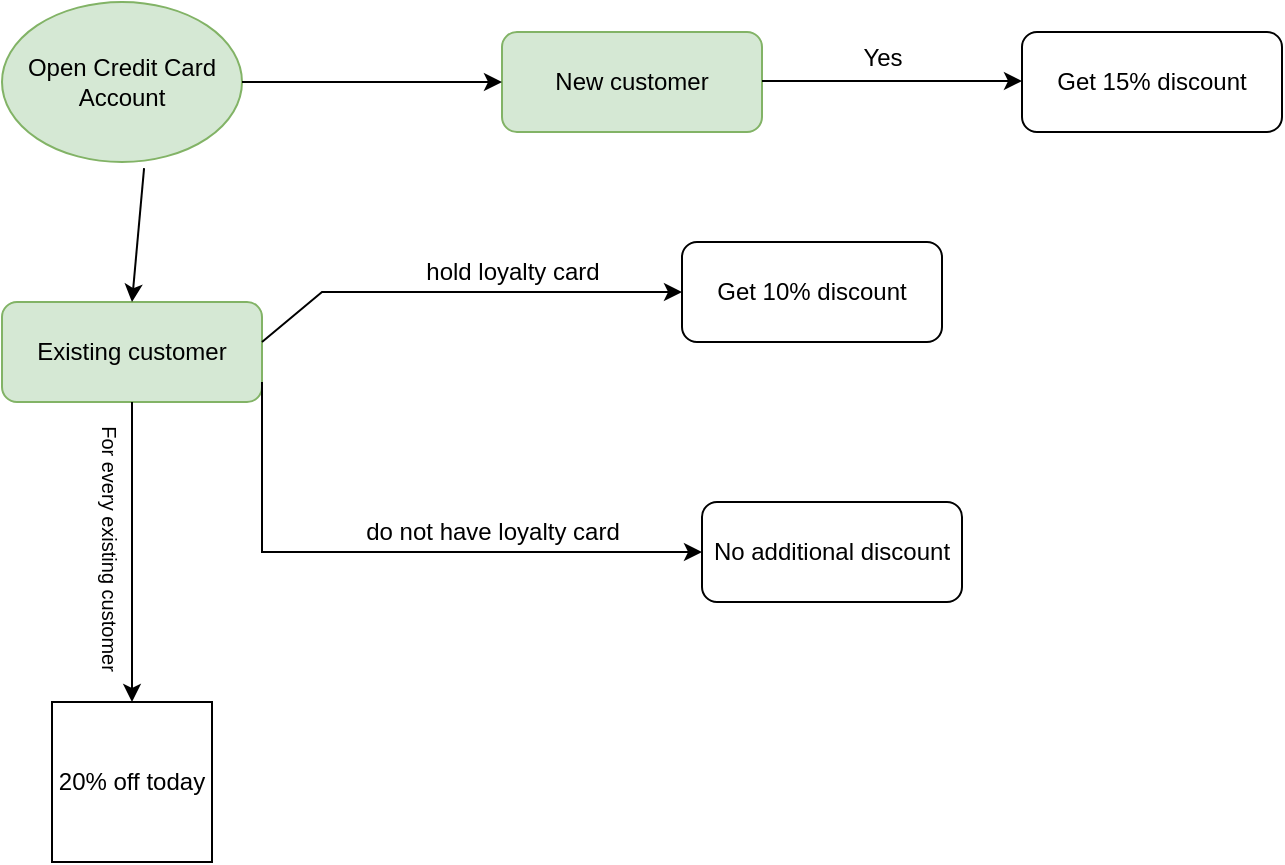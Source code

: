 <mxfile version="20.3.2" type="google"><diagram id="1CPW3WkxEcRN8vk0M8uC" name="Страница 1"><mxGraphModel grid="1" page="1" gridSize="10" guides="1" tooltips="1" connect="1" arrows="1" fold="1" pageScale="1" pageWidth="827" pageHeight="1169" math="0" shadow="0"><root><mxCell id="0"/><mxCell id="1" parent="0"/><mxCell id="VkXQ7EDgicHprP6oHnMj-1" value="Open Credit Card Account" style="ellipse;whiteSpace=wrap;html=1;fillColor=#d5e8d4;strokeColor=#82b366;" vertex="1" parent="1"><mxGeometry x="20" y="20" width="120" height="80" as="geometry"/></mxCell><mxCell id="VkXQ7EDgicHprP6oHnMj-3" value="Existing customer" style="rounded=1;whiteSpace=wrap;html=1;fillColor=#d5e8d4;strokeColor=#82b366;" vertex="1" parent="1"><mxGeometry x="20" y="170" width="130" height="50" as="geometry"/></mxCell><mxCell id="VkXQ7EDgicHprP6oHnMj-4" value="New customer" style="rounded=1;whiteSpace=wrap;html=1;fillColor=#d5e8d4;strokeColor=#82b366;" vertex="1" parent="1"><mxGeometry x="270" y="35" width="130" height="50" as="geometry"/></mxCell><mxCell id="VkXQ7EDgicHprP6oHnMj-5" value="Get 15% discount" style="rounded=1;whiteSpace=wrap;html=1;" vertex="1" parent="1"><mxGeometry x="530" y="35" width="130" height="50" as="geometry"/></mxCell><mxCell id="VkXQ7EDgicHprP6oHnMj-9" value="" style="endArrow=classic;html=1;rounded=0;entryX=0;entryY=0.5;entryDx=0;entryDy=0;" edge="1" parent="1" target="VkXQ7EDgicHprP6oHnMj-4"><mxGeometry width="50" height="50" relative="1" as="geometry"><mxPoint x="140" y="60" as="sourcePoint"/><mxPoint x="190" y="10" as="targetPoint"/></mxGeometry></mxCell><mxCell id="VkXQ7EDgicHprP6oHnMj-10" value="" style="endArrow=classic;html=1;rounded=0;entryX=0;entryY=0.5;entryDx=0;entryDy=0;" edge="1" parent="1"><mxGeometry width="50" height="50" relative="1" as="geometry"><mxPoint x="400" y="59.5" as="sourcePoint"/><mxPoint x="530" y="59.5" as="targetPoint"/></mxGeometry></mxCell><mxCell id="VkXQ7EDgicHprP6oHnMj-11" value="" style="endArrow=classic;html=1;rounded=0;entryX=0.5;entryY=0;entryDx=0;entryDy=0;exitX=0.592;exitY=1.038;exitDx=0;exitDy=0;exitPerimeter=0;" edge="1" parent="1" source="VkXQ7EDgicHprP6oHnMj-1" target="VkXQ7EDgicHprP6oHnMj-3"><mxGeometry width="50" height="50" relative="1" as="geometry"><mxPoint x="50" y="130" as="sourcePoint"/><mxPoint x="140" y="50" as="targetPoint"/></mxGeometry></mxCell><mxCell id="VkXQ7EDgicHprP6oHnMj-12" value="Yes" style="text;html=1;align=center;verticalAlign=middle;resizable=0;points=[];autosize=1;strokeColor=none;fillColor=none;" vertex="1" parent="1"><mxGeometry x="440" y="33" width="40" height="30" as="geometry"/></mxCell><mxCell id="VkXQ7EDgicHprP6oHnMj-14" value="No additional discount" style="rounded=1;whiteSpace=wrap;html=1;" vertex="1" parent="1"><mxGeometry x="370" y="270" width="130" height="50" as="geometry"/></mxCell><mxCell id="VkXQ7EDgicHprP6oHnMj-15" value="Get 10% discount" style="rounded=1;whiteSpace=wrap;html=1;" vertex="1" parent="1"><mxGeometry x="360" y="140" width="130" height="50" as="geometry"/></mxCell><mxCell id="VkXQ7EDgicHprP6oHnMj-16" value="20% off today" style="whiteSpace=wrap;html=1;aspect=fixed;" vertex="1" parent="1"><mxGeometry x="45" y="370" width="80" height="80" as="geometry"/></mxCell><mxCell id="VkXQ7EDgicHprP6oHnMj-17" value="" style="endArrow=classic;html=1;rounded=0;entryX=0;entryY=0.5;entryDx=0;entryDy=0;" edge="1" parent="1" target="VkXQ7EDgicHprP6oHnMj-15"><mxGeometry width="50" height="50" relative="1" as="geometry"><mxPoint x="150" y="190" as="sourcePoint"/><mxPoint x="200" y="140" as="targetPoint"/><Array as="points"><mxPoint x="180" y="165"/></Array></mxGeometry></mxCell><mxCell id="VkXQ7EDgicHprP6oHnMj-18" value="" style="endArrow=classic;html=1;rounded=0;entryX=0;entryY=0.5;entryDx=0;entryDy=0;" edge="1" parent="1" target="VkXQ7EDgicHprP6oHnMj-14"><mxGeometry width="50" height="50" relative="1" as="geometry"><mxPoint x="150" y="210" as="sourcePoint"/><mxPoint x="200" y="160" as="targetPoint"/><Array as="points"><mxPoint x="150" y="295"/></Array></mxGeometry></mxCell><mxCell id="VkXQ7EDgicHprP6oHnMj-19" value="hold loyalty card" style="text;html=1;align=center;verticalAlign=middle;resizable=0;points=[];autosize=1;strokeColor=none;fillColor=none;" vertex="1" parent="1"><mxGeometry x="220" y="140" width="110" height="30" as="geometry"/></mxCell><mxCell id="VkXQ7EDgicHprP6oHnMj-20" value="do not have loyalty card" style="text;html=1;align=center;verticalAlign=middle;resizable=0;points=[];autosize=1;strokeColor=none;fillColor=none;" vertex="1" parent="1"><mxGeometry x="190" y="270" width="150" height="30" as="geometry"/></mxCell><mxCell id="VkXQ7EDgicHprP6oHnMj-21" value="" style="endArrow=classic;html=1;rounded=0;entryX=0.5;entryY=0;entryDx=0;entryDy=0;exitX=0.5;exitY=1;exitDx=0;exitDy=0;" edge="1" parent="1" source="VkXQ7EDgicHprP6oHnMj-3" target="VkXQ7EDgicHprP6oHnMj-16"><mxGeometry width="50" height="50" relative="1" as="geometry"><mxPoint x="60" y="280" as="sourcePoint"/><mxPoint x="110" y="230" as="targetPoint"/></mxGeometry></mxCell><mxCell id="VkXQ7EDgicHprP6oHnMj-22" value="&lt;font style=&quot;font-size: 10px;&quot;&gt;For every existing customer&lt;/font&gt;" style="text;html=1;align=center;verticalAlign=middle;resizable=0;points=[];autosize=1;strokeColor=none;fillColor=none;rotation=90;" vertex="1" parent="1"><mxGeometry x="-1" y="278" width="150" height="30" as="geometry"/></mxCell></root></mxGraphModel></diagram></mxfile>